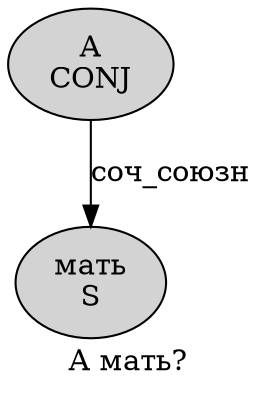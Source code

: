 digraph SENTENCE_3238 {
	graph [label="А мать?"]
	node [style=filled]
		0 [label="А
CONJ" color="" fillcolor=lightgray penwidth=1 shape=ellipse]
		1 [label="мать
S" color="" fillcolor=lightgray penwidth=1 shape=ellipse]
			0 -> 1 [label="соч_союзн"]
}